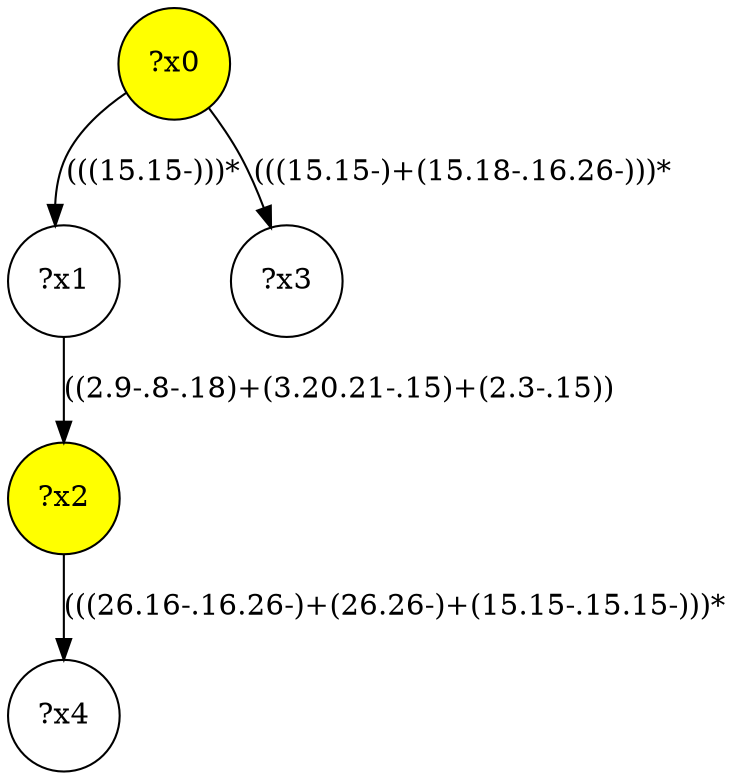 digraph g {
	x0 [fillcolor="yellow", style="filled," shape=circle, label="?x0"];
	x2 [fillcolor="yellow", style="filled," shape=circle, label="?x2"];
	x1 [shape=circle, label="?x1"];
	x0 -> x1 [label="(((15.15-)))*"];
	x1 -> x2 [label="((2.9-.8-.18)+(3.20.21-.15)+(2.3-.15))"];
	x3 [shape=circle, label="?x3"];
	x0 -> x3 [label="(((15.15-)+(15.18-.16.26-)))*"];
	x4 [shape=circle, label="?x4"];
	x2 -> x4 [label="(((26.16-.16.26-)+(26.26-)+(15.15-.15.15-)))*"];
}
